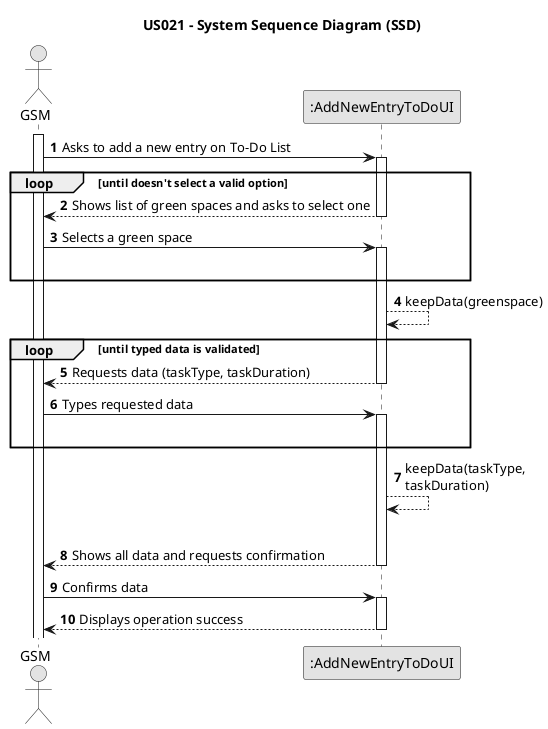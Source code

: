 @startuml
skinparam monochrome true
skinparam packageStyle rectangle
skinparam shadowing false

title US021 - System Sequence Diagram (SSD)

autonumber

actor "GSM" as GSM
participant ":AddNewEntryToDoUI" as UI

activate GSM

    GSM -> UI : Asks to add a new entry on To-Do List
    activate UI
    loop until doesn't select a valid option
                    UI --> GSM : Shows list of green spaces and asks to select one
                deactivate UI

                GSM -> UI : Selects a green space

                activate UI
                |||
                end

            UI --> UI : keepData(greenspace)


    loop until typed data is validated

        UI --> GSM : Requests data (taskType, taskDuration)
    deactivate UI

    GSM -> UI : Types requested data

    activate UI
    |||

    end

        UI --> UI : keepData(taskType,\ntaskDuration)
        |||


                UI --> GSM : Shows all data and requests confirmation
deactivate UI
    GSM -> UI : Confirms data

    activate UI

        UI --> GSM : Displays operation success
    deactivate UI

@enduml
